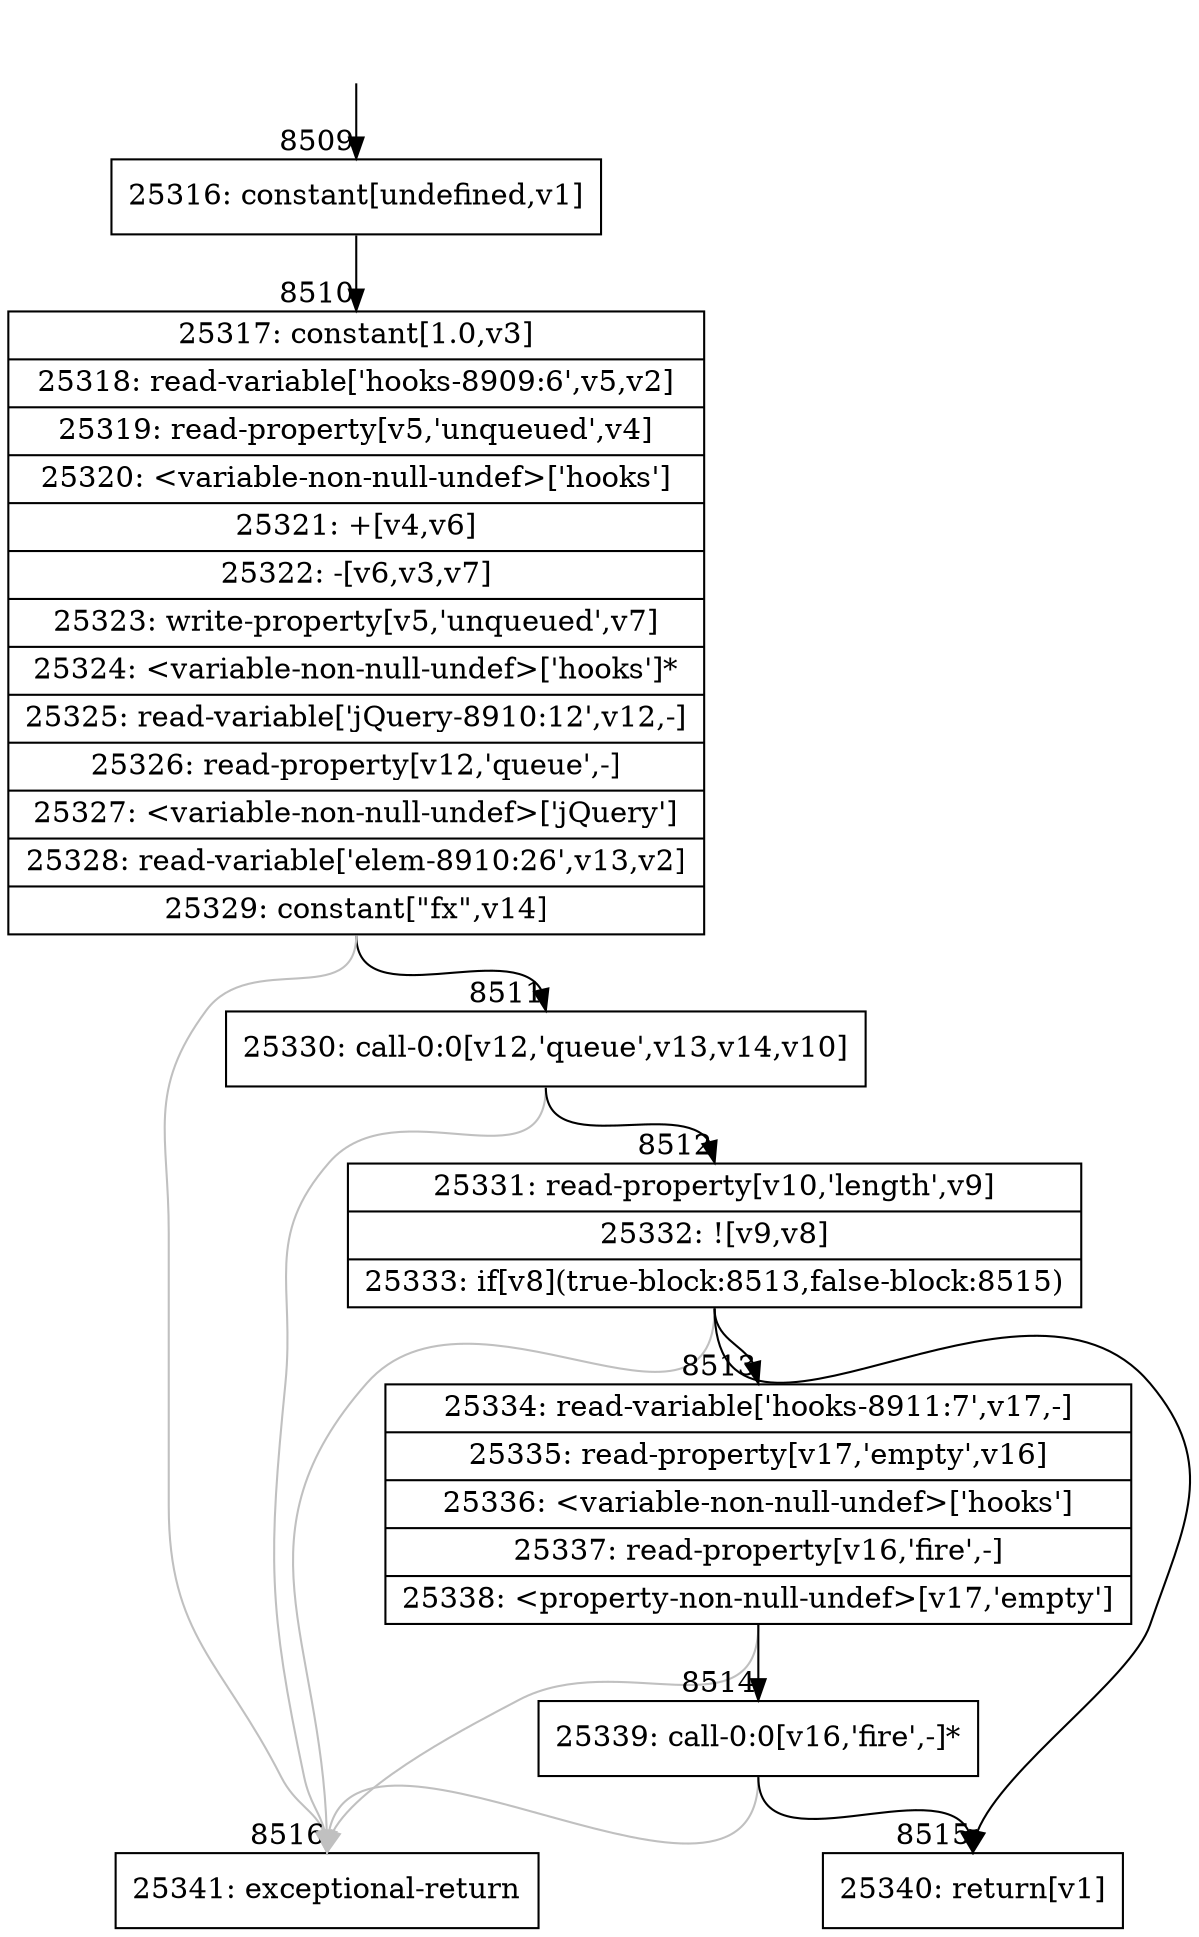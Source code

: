 digraph {
rankdir="TD"
BB_entry529[shape=none,label=""];
BB_entry529 -> BB8509 [tailport=s, headport=n, headlabel="    8509"]
BB8509 [shape=record label="{25316: constant[undefined,v1]}" ] 
BB8509 -> BB8510 [tailport=s, headport=n, headlabel="      8510"]
BB8510 [shape=record label="{25317: constant[1.0,v3]|25318: read-variable['hooks-8909:6',v5,v2]|25319: read-property[v5,'unqueued',v4]|25320: \<variable-non-null-undef\>['hooks']|25321: +[v4,v6]|25322: -[v6,v3,v7]|25323: write-property[v5,'unqueued',v7]|25324: \<variable-non-null-undef\>['hooks']*|25325: read-variable['jQuery-8910:12',v12,-]|25326: read-property[v12,'queue',-]|25327: \<variable-non-null-undef\>['jQuery']|25328: read-variable['elem-8910:26',v13,v2]|25329: constant[\"fx\",v14]}" ] 
BB8510 -> BB8511 [tailport=s, headport=n, headlabel="      8511"]
BB8510 -> BB8516 [tailport=s, headport=n, color=gray, headlabel="      8516"]
BB8511 [shape=record label="{25330: call-0:0[v12,'queue',v13,v14,v10]}" ] 
BB8511 -> BB8512 [tailport=s, headport=n, headlabel="      8512"]
BB8511 -> BB8516 [tailport=s, headport=n, color=gray]
BB8512 [shape=record label="{25331: read-property[v10,'length',v9]|25332: ![v9,v8]|25333: if[v8](true-block:8513,false-block:8515)}" ] 
BB8512 -> BB8513 [tailport=s, headport=n, headlabel="      8513"]
BB8512 -> BB8515 [tailport=s, headport=n, headlabel="      8515"]
BB8512 -> BB8516 [tailport=s, headport=n, color=gray]
BB8513 [shape=record label="{25334: read-variable['hooks-8911:7',v17,-]|25335: read-property[v17,'empty',v16]|25336: \<variable-non-null-undef\>['hooks']|25337: read-property[v16,'fire',-]|25338: \<property-non-null-undef\>[v17,'empty']}" ] 
BB8513 -> BB8514 [tailport=s, headport=n, headlabel="      8514"]
BB8513 -> BB8516 [tailport=s, headport=n, color=gray]
BB8514 [shape=record label="{25339: call-0:0[v16,'fire',-]*}" ] 
BB8514 -> BB8515 [tailport=s, headport=n]
BB8514 -> BB8516 [tailport=s, headport=n, color=gray]
BB8515 [shape=record label="{25340: return[v1]}" ] 
BB8516 [shape=record label="{25341: exceptional-return}" ] 
}
